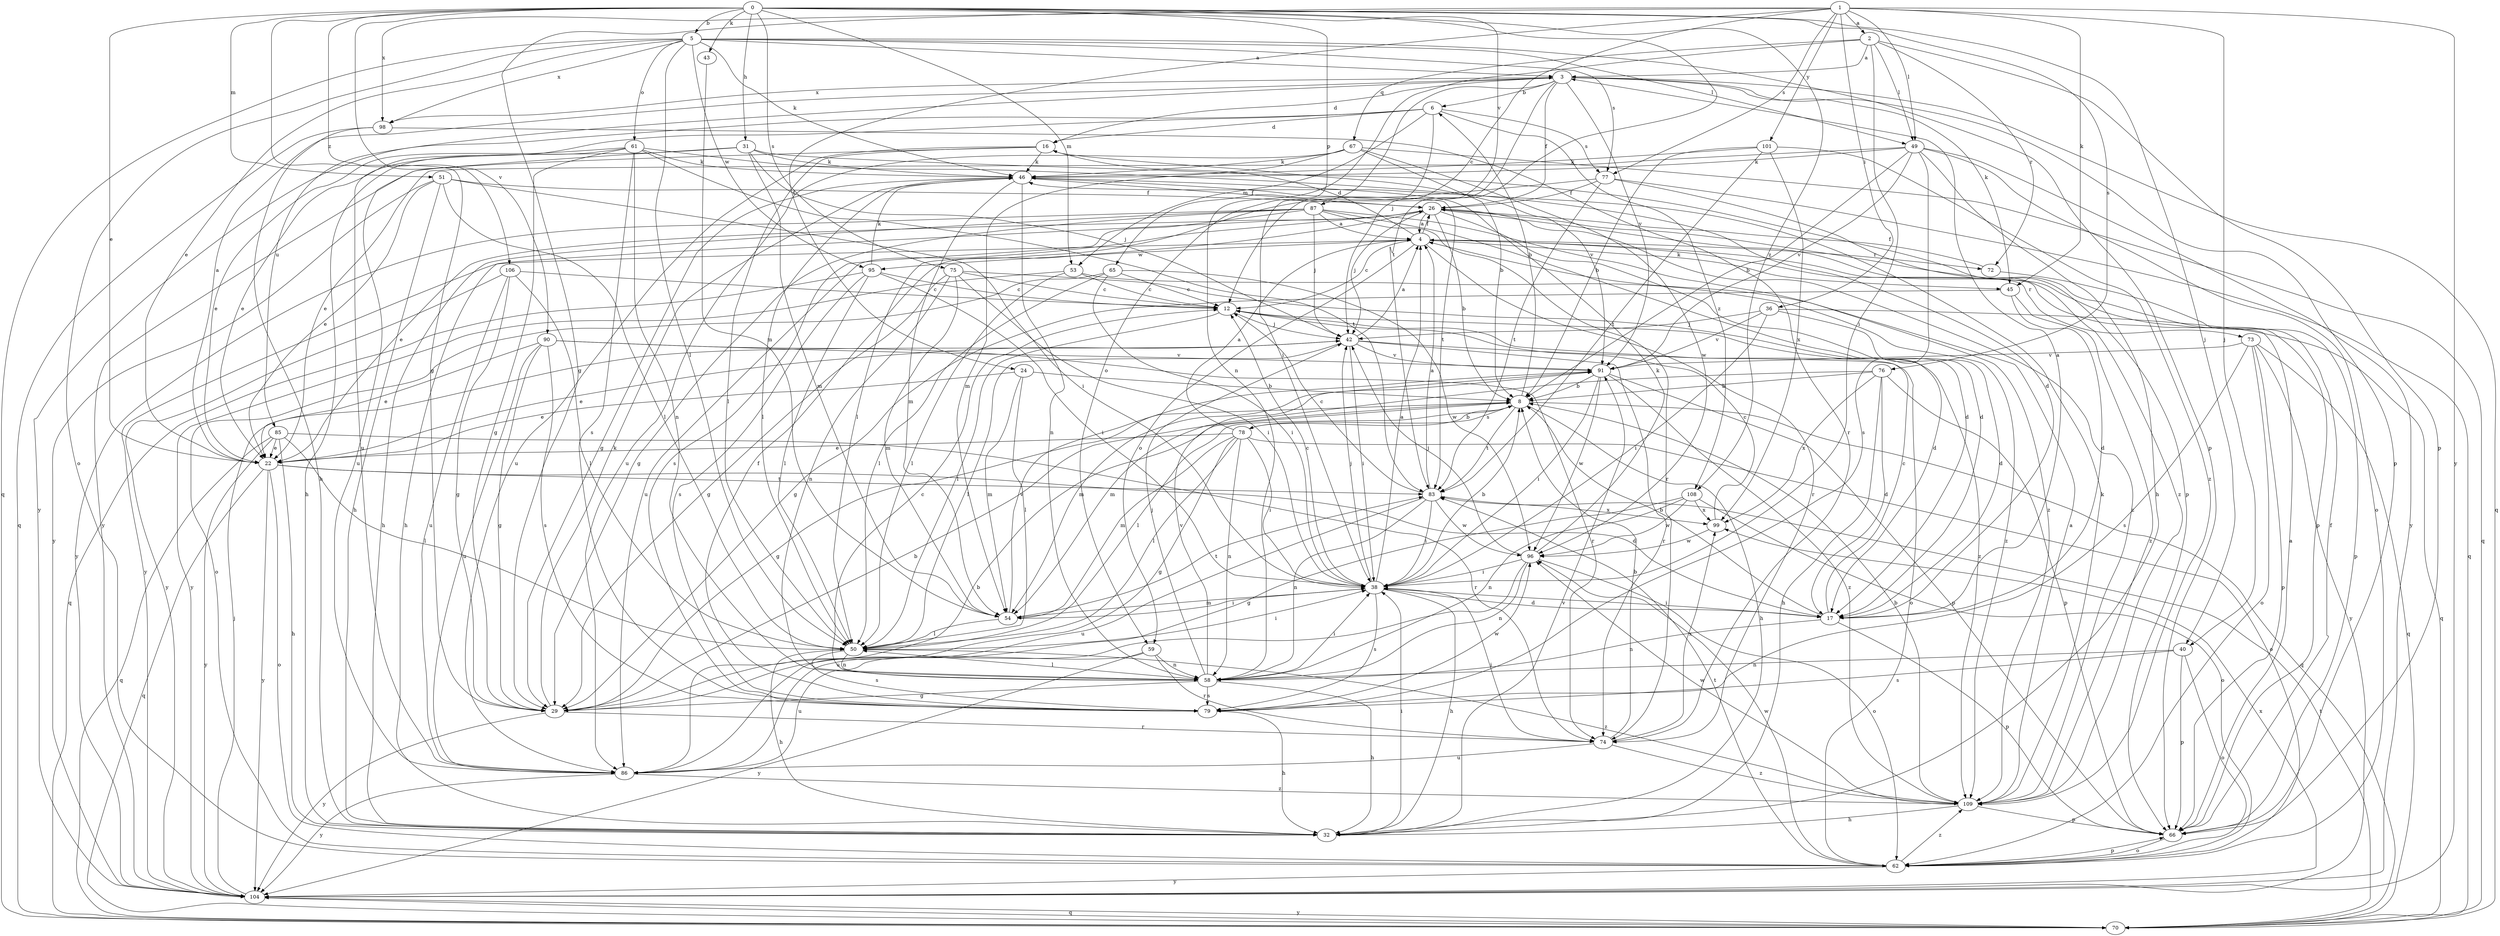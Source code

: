 strict digraph  {
0;
1;
2;
3;
4;
5;
6;
8;
12;
16;
17;
22;
24;
26;
29;
31;
32;
36;
38;
40;
42;
43;
45;
46;
49;
50;
51;
53;
54;
58;
59;
61;
62;
65;
66;
67;
70;
72;
73;
74;
75;
76;
77;
78;
79;
83;
85;
86;
87;
90;
91;
95;
96;
98;
99;
101;
104;
106;
108;
109;
0 -> 5  [label=b];
0 -> 22  [label=e];
0 -> 29  [label=g];
0 -> 31  [label=h];
0 -> 40  [label=j];
0 -> 43  [label=k];
0 -> 51  [label=m];
0 -> 53  [label=m];
0 -> 65  [label=p];
0 -> 75  [label=s];
0 -> 76  [label=s];
0 -> 83  [label=t];
0 -> 87  [label=v];
0 -> 90  [label=v];
0 -> 106  [label=z];
0 -> 108  [label=z];
1 -> 2  [label=a];
1 -> 12  [label=c];
1 -> 24  [label=f];
1 -> 29  [label=g];
1 -> 36  [label=i];
1 -> 40  [label=j];
1 -> 45  [label=k];
1 -> 49  [label=l];
1 -> 77  [label=s];
1 -> 98  [label=x];
1 -> 101  [label=y];
1 -> 104  [label=y];
2 -> 3  [label=a];
2 -> 38  [label=i];
2 -> 49  [label=l];
2 -> 58  [label=n];
2 -> 66  [label=p];
2 -> 67  [label=q];
2 -> 72  [label=r];
3 -> 6  [label=b];
3 -> 16  [label=d];
3 -> 26  [label=f];
3 -> 42  [label=j];
3 -> 45  [label=k];
3 -> 59  [label=o];
3 -> 66  [label=p];
3 -> 70  [label=q];
3 -> 85  [label=u];
3 -> 91  [label=v];
3 -> 98  [label=x];
4 -> 12  [label=c];
4 -> 16  [label=d];
4 -> 26  [label=f];
4 -> 45  [label=k];
4 -> 59  [label=o];
4 -> 72  [label=r];
4 -> 73  [label=r];
4 -> 74  [label=r];
4 -> 95  [label=w];
4 -> 104  [label=y];
5 -> 3  [label=a];
5 -> 22  [label=e];
5 -> 46  [label=k];
5 -> 49  [label=l];
5 -> 50  [label=l];
5 -> 61  [label=o];
5 -> 62  [label=o];
5 -> 66  [label=p];
5 -> 70  [label=q];
5 -> 77  [label=s];
5 -> 95  [label=w];
5 -> 98  [label=x];
6 -> 16  [label=d];
6 -> 38  [label=i];
6 -> 53  [label=m];
6 -> 77  [label=s];
6 -> 86  [label=u];
6 -> 104  [label=y];
6 -> 108  [label=z];
8 -> 6  [label=b];
8 -> 29  [label=g];
8 -> 32  [label=h];
8 -> 50  [label=l];
8 -> 70  [label=q];
8 -> 78  [label=s];
8 -> 83  [label=t];
12 -> 42  [label=j];
12 -> 50  [label=l];
12 -> 109  [label=z];
16 -> 46  [label=k];
16 -> 50  [label=l];
16 -> 86  [label=u];
16 -> 91  [label=v];
16 -> 104  [label=y];
17 -> 3  [label=a];
17 -> 8  [label=b];
17 -> 12  [label=c];
17 -> 38  [label=i];
17 -> 58  [label=n];
17 -> 66  [label=p];
22 -> 3  [label=a];
22 -> 17  [label=d];
22 -> 62  [label=o];
22 -> 70  [label=q];
22 -> 83  [label=t];
22 -> 104  [label=y];
24 -> 8  [label=b];
24 -> 22  [label=e];
24 -> 50  [label=l];
24 -> 54  [label=m];
26 -> 4  [label=a];
26 -> 8  [label=b];
26 -> 17  [label=d];
26 -> 22  [label=e];
26 -> 32  [label=h];
26 -> 42  [label=j];
26 -> 66  [label=p];
26 -> 86  [label=u];
26 -> 109  [label=z];
29 -> 8  [label=b];
29 -> 46  [label=k];
29 -> 74  [label=r];
29 -> 104  [label=y];
31 -> 22  [label=e];
31 -> 42  [label=j];
31 -> 46  [label=k];
31 -> 54  [label=m];
31 -> 66  [label=p];
31 -> 86  [label=u];
32 -> 38  [label=i];
32 -> 91  [label=v];
36 -> 17  [label=d];
36 -> 38  [label=i];
36 -> 42  [label=j];
36 -> 70  [label=q];
36 -> 91  [label=v];
38 -> 4  [label=a];
38 -> 8  [label=b];
38 -> 12  [label=c];
38 -> 17  [label=d];
38 -> 32  [label=h];
38 -> 42  [label=j];
38 -> 54  [label=m];
38 -> 79  [label=s];
40 -> 58  [label=n];
40 -> 62  [label=o];
40 -> 66  [label=p];
40 -> 79  [label=s];
42 -> 4  [label=a];
42 -> 22  [label=e];
42 -> 38  [label=i];
42 -> 50  [label=l];
42 -> 62  [label=o];
42 -> 74  [label=r];
42 -> 91  [label=v];
43 -> 54  [label=m];
45 -> 17  [label=d];
45 -> 29  [label=g];
45 -> 109  [label=z];
46 -> 26  [label=f];
46 -> 29  [label=g];
46 -> 50  [label=l];
46 -> 54  [label=m];
46 -> 58  [label=n];
46 -> 83  [label=t];
49 -> 8  [label=b];
49 -> 22  [label=e];
49 -> 32  [label=h];
49 -> 46  [label=k];
49 -> 62  [label=o];
49 -> 79  [label=s];
49 -> 91  [label=v];
49 -> 104  [label=y];
50 -> 32  [label=h];
50 -> 38  [label=i];
50 -> 58  [label=n];
50 -> 79  [label=s];
50 -> 109  [label=z];
51 -> 22  [label=e];
51 -> 26  [label=f];
51 -> 32  [label=h];
51 -> 38  [label=i];
51 -> 50  [label=l];
51 -> 104  [label=y];
53 -> 12  [label=c];
53 -> 50  [label=l];
53 -> 104  [label=y];
53 -> 109  [label=z];
54 -> 38  [label=i];
54 -> 50  [label=l];
54 -> 83  [label=t];
54 -> 91  [label=v];
58 -> 12  [label=c];
58 -> 29  [label=g];
58 -> 32  [label=h];
58 -> 38  [label=i];
58 -> 42  [label=j];
58 -> 50  [label=l];
58 -> 79  [label=s];
58 -> 91  [label=v];
59 -> 58  [label=n];
59 -> 74  [label=r];
59 -> 86  [label=u];
59 -> 104  [label=y];
61 -> 17  [label=d];
61 -> 22  [label=e];
61 -> 29  [label=g];
61 -> 32  [label=h];
61 -> 46  [label=k];
61 -> 58  [label=n];
61 -> 79  [label=s];
61 -> 83  [label=t];
62 -> 66  [label=p];
62 -> 83  [label=t];
62 -> 96  [label=w];
62 -> 104  [label=y];
62 -> 109  [label=z];
65 -> 12  [label=c];
65 -> 38  [label=i];
65 -> 50  [label=l];
65 -> 62  [label=o];
65 -> 96  [label=w];
66 -> 4  [label=a];
66 -> 26  [label=f];
66 -> 62  [label=o];
67 -> 8  [label=b];
67 -> 46  [label=k];
67 -> 54  [label=m];
67 -> 70  [label=q];
67 -> 86  [label=u];
67 -> 96  [label=w];
70 -> 83  [label=t];
70 -> 104  [label=y];
72 -> 26  [label=f];
72 -> 66  [label=p];
73 -> 62  [label=o];
73 -> 66  [label=p];
73 -> 70  [label=q];
73 -> 79  [label=s];
73 -> 91  [label=v];
73 -> 104  [label=y];
74 -> 8  [label=b];
74 -> 38  [label=i];
74 -> 86  [label=u];
74 -> 99  [label=x];
74 -> 109  [label=z];
75 -> 12  [label=c];
75 -> 17  [label=d];
75 -> 29  [label=g];
75 -> 38  [label=i];
75 -> 54  [label=m];
75 -> 58  [label=n];
76 -> 8  [label=b];
76 -> 17  [label=d];
76 -> 32  [label=h];
76 -> 54  [label=m];
76 -> 66  [label=p];
76 -> 99  [label=x];
77 -> 26  [label=f];
77 -> 50  [label=l];
77 -> 70  [label=q];
77 -> 83  [label=t];
77 -> 109  [label=z];
78 -> 4  [label=a];
78 -> 8  [label=b];
78 -> 22  [label=e];
78 -> 29  [label=g];
78 -> 38  [label=i];
78 -> 50  [label=l];
78 -> 54  [label=m];
78 -> 58  [label=n];
78 -> 62  [label=o];
79 -> 26  [label=f];
79 -> 32  [label=h];
79 -> 96  [label=w];
83 -> 4  [label=a];
83 -> 12  [label=c];
83 -> 38  [label=i];
83 -> 58  [label=n];
83 -> 86  [label=u];
83 -> 96  [label=w];
83 -> 99  [label=x];
85 -> 22  [label=e];
85 -> 32  [label=h];
85 -> 50  [label=l];
85 -> 70  [label=q];
85 -> 74  [label=r];
85 -> 104  [label=y];
86 -> 8  [label=b];
86 -> 104  [label=y];
86 -> 109  [label=z];
87 -> 4  [label=a];
87 -> 17  [label=d];
87 -> 29  [label=g];
87 -> 32  [label=h];
87 -> 42  [label=j];
87 -> 74  [label=r];
87 -> 79  [label=s];
87 -> 104  [label=y];
87 -> 109  [label=z];
90 -> 22  [label=e];
90 -> 29  [label=g];
90 -> 74  [label=r];
90 -> 79  [label=s];
90 -> 86  [label=u];
90 -> 91  [label=v];
91 -> 8  [label=b];
91 -> 38  [label=i];
91 -> 54  [label=m];
91 -> 66  [label=p];
91 -> 96  [label=w];
91 -> 109  [label=z];
95 -> 12  [label=c];
95 -> 38  [label=i];
95 -> 46  [label=k];
95 -> 50  [label=l];
95 -> 70  [label=q];
95 -> 79  [label=s];
96 -> 38  [label=i];
96 -> 42  [label=j];
96 -> 46  [label=k];
96 -> 58  [label=n];
96 -> 62  [label=o];
96 -> 86  [label=u];
98 -> 32  [label=h];
98 -> 70  [label=q];
98 -> 74  [label=r];
99 -> 12  [label=c];
99 -> 96  [label=w];
101 -> 8  [label=b];
101 -> 46  [label=k];
101 -> 83  [label=t];
101 -> 99  [label=x];
101 -> 109  [label=z];
104 -> 42  [label=j];
104 -> 70  [label=q];
104 -> 99  [label=x];
106 -> 12  [label=c];
106 -> 29  [label=g];
106 -> 50  [label=l];
106 -> 86  [label=u];
106 -> 104  [label=y];
108 -> 29  [label=g];
108 -> 58  [label=n];
108 -> 62  [label=o];
108 -> 96  [label=w];
108 -> 99  [label=x];
109 -> 4  [label=a];
109 -> 8  [label=b];
109 -> 32  [label=h];
109 -> 46  [label=k];
109 -> 66  [label=p];
109 -> 96  [label=w];
}
